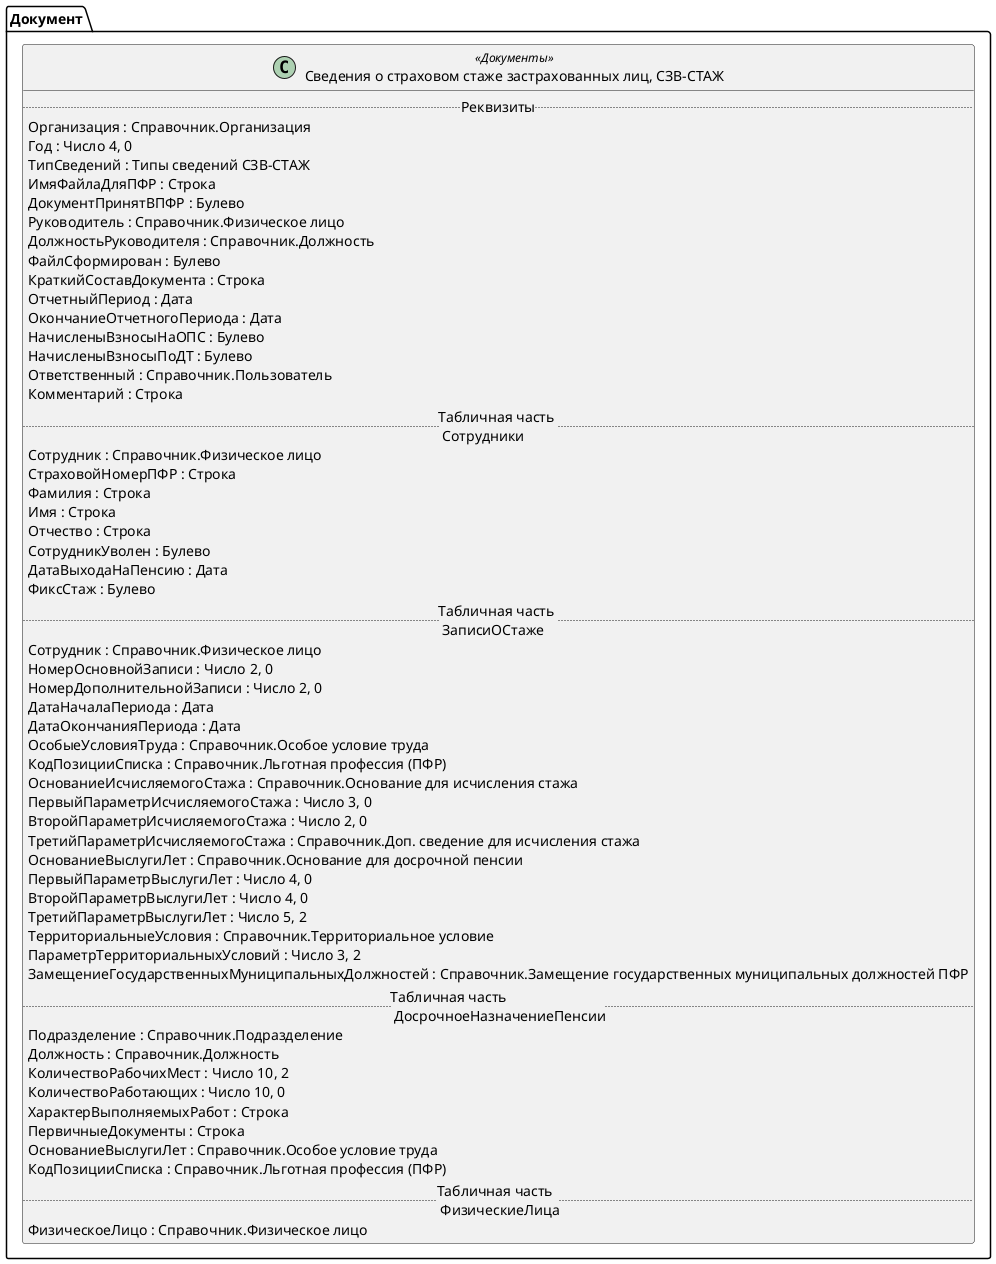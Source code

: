 ﻿@startuml СведенияОСтраховомСтажеЗастрахованныхЛицСЗВ_СТАЖ
'!include templates.wsd
'..\include templates.wsd
class Документ.СведенияОСтраховомСтажеЗастрахованныхЛицСЗВ_СТАЖ as "Сведения о страховом стаже застрахованных лиц, СЗВ-СТАЖ" <<Документы>>
{
..Реквизиты..
Организация : Справочник.Организация
Год : Число 4, 0
ТипСведений : Типы сведений СЗВ-СТАЖ
ИмяФайлаДляПФР : Строка
ДокументПринятВПФР : Булево
Руководитель : Справочник.Физическое лицо
ДолжностьРуководителя : Справочник.Должность
ФайлСформирован : Булево
КраткийСоставДокумента : Строка
ОтчетныйПериод : Дата
ОкончаниеОтчетногоПериода : Дата
НачисленыВзносыНаОПС : Булево
НачисленыВзносыПоДТ : Булево
Ответственный : Справочник.Пользователь
Комментарий : Строка
..Табличная часть \n Сотрудники..
Сотрудник : Справочник.Физическое лицо
СтраховойНомерПФР : Строка
Фамилия : Строка
Имя : Строка
Отчество : Строка
СотрудникУволен : Булево
ДатаВыходаНаПенсию : Дата
ФиксСтаж : Булево
..Табличная часть \n ЗаписиОСтаже..
Сотрудник : Справочник.Физическое лицо
НомерОсновнойЗаписи : Число 2, 0
НомерДополнительнойЗаписи : Число 2, 0
ДатаНачалаПериода : Дата
ДатаОкончанияПериода : Дата
ОсобыеУсловияТруда : Справочник.Особое условие труда
КодПозицииСписка : Справочник.Льготная профессия (ПФР)
ОснованиеИсчисляемогоСтажа : Справочник.Основание для исчисления стажа
ПервыйПараметрИсчисляемогоСтажа : Число 3, 0
ВторойПараметрИсчисляемогоСтажа : Число 2, 0
ТретийПараметрИсчисляемогоСтажа : Справочник.Доп. сведение для исчисления стажа
ОснованиеВыслугиЛет : Справочник.Основание для досрочной пенсии
ПервыйПараметрВыслугиЛет : Число 4, 0
ВторойПараметрВыслугиЛет : Число 4, 0
ТретийПараметрВыслугиЛет : Число 5, 2
ТерриториальныеУсловия : Справочник.Территориальное условие
ПараметрТерриториальныхУсловий : Число 3, 2
ЗамещениеГосударственныхМуниципальныхДолжностей : Справочник.Замещение государственных муниципальных должностей ПФР
..Табличная часть \n ДосрочноеНазначениеПенсии..
Подразделение : Справочник.Подразделение
Должность : Справочник.Должность
КоличествоРабочихМест : Число 10, 2
КоличествоРаботающих : Число 10, 0
ХарактерВыполняемыхРабот : Строка
ПервичныеДокументы : Строка
ОснованиеВыслугиЛет : Справочник.Особое условие труда
КодПозицииСписка : Справочник.Льготная профессия (ПФР)
..Табличная часть \n ФизическиеЛица..
ФизическоеЛицо : Справочник.Физическое лицо
}
@enduml
